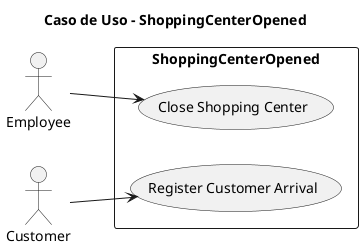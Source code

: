 @startuml
title Caso de Uso - ShoppingCenterOpened

left to right direction
actor Employee as emp
actor Customer as cust

rectangle "ShoppingCenterOpened" {
    usecase "Register Customer Arrival" as UC1
    usecase "Close Shopping Center" as UC2
}

cust --> UC1
emp --> UC2
@enduml

